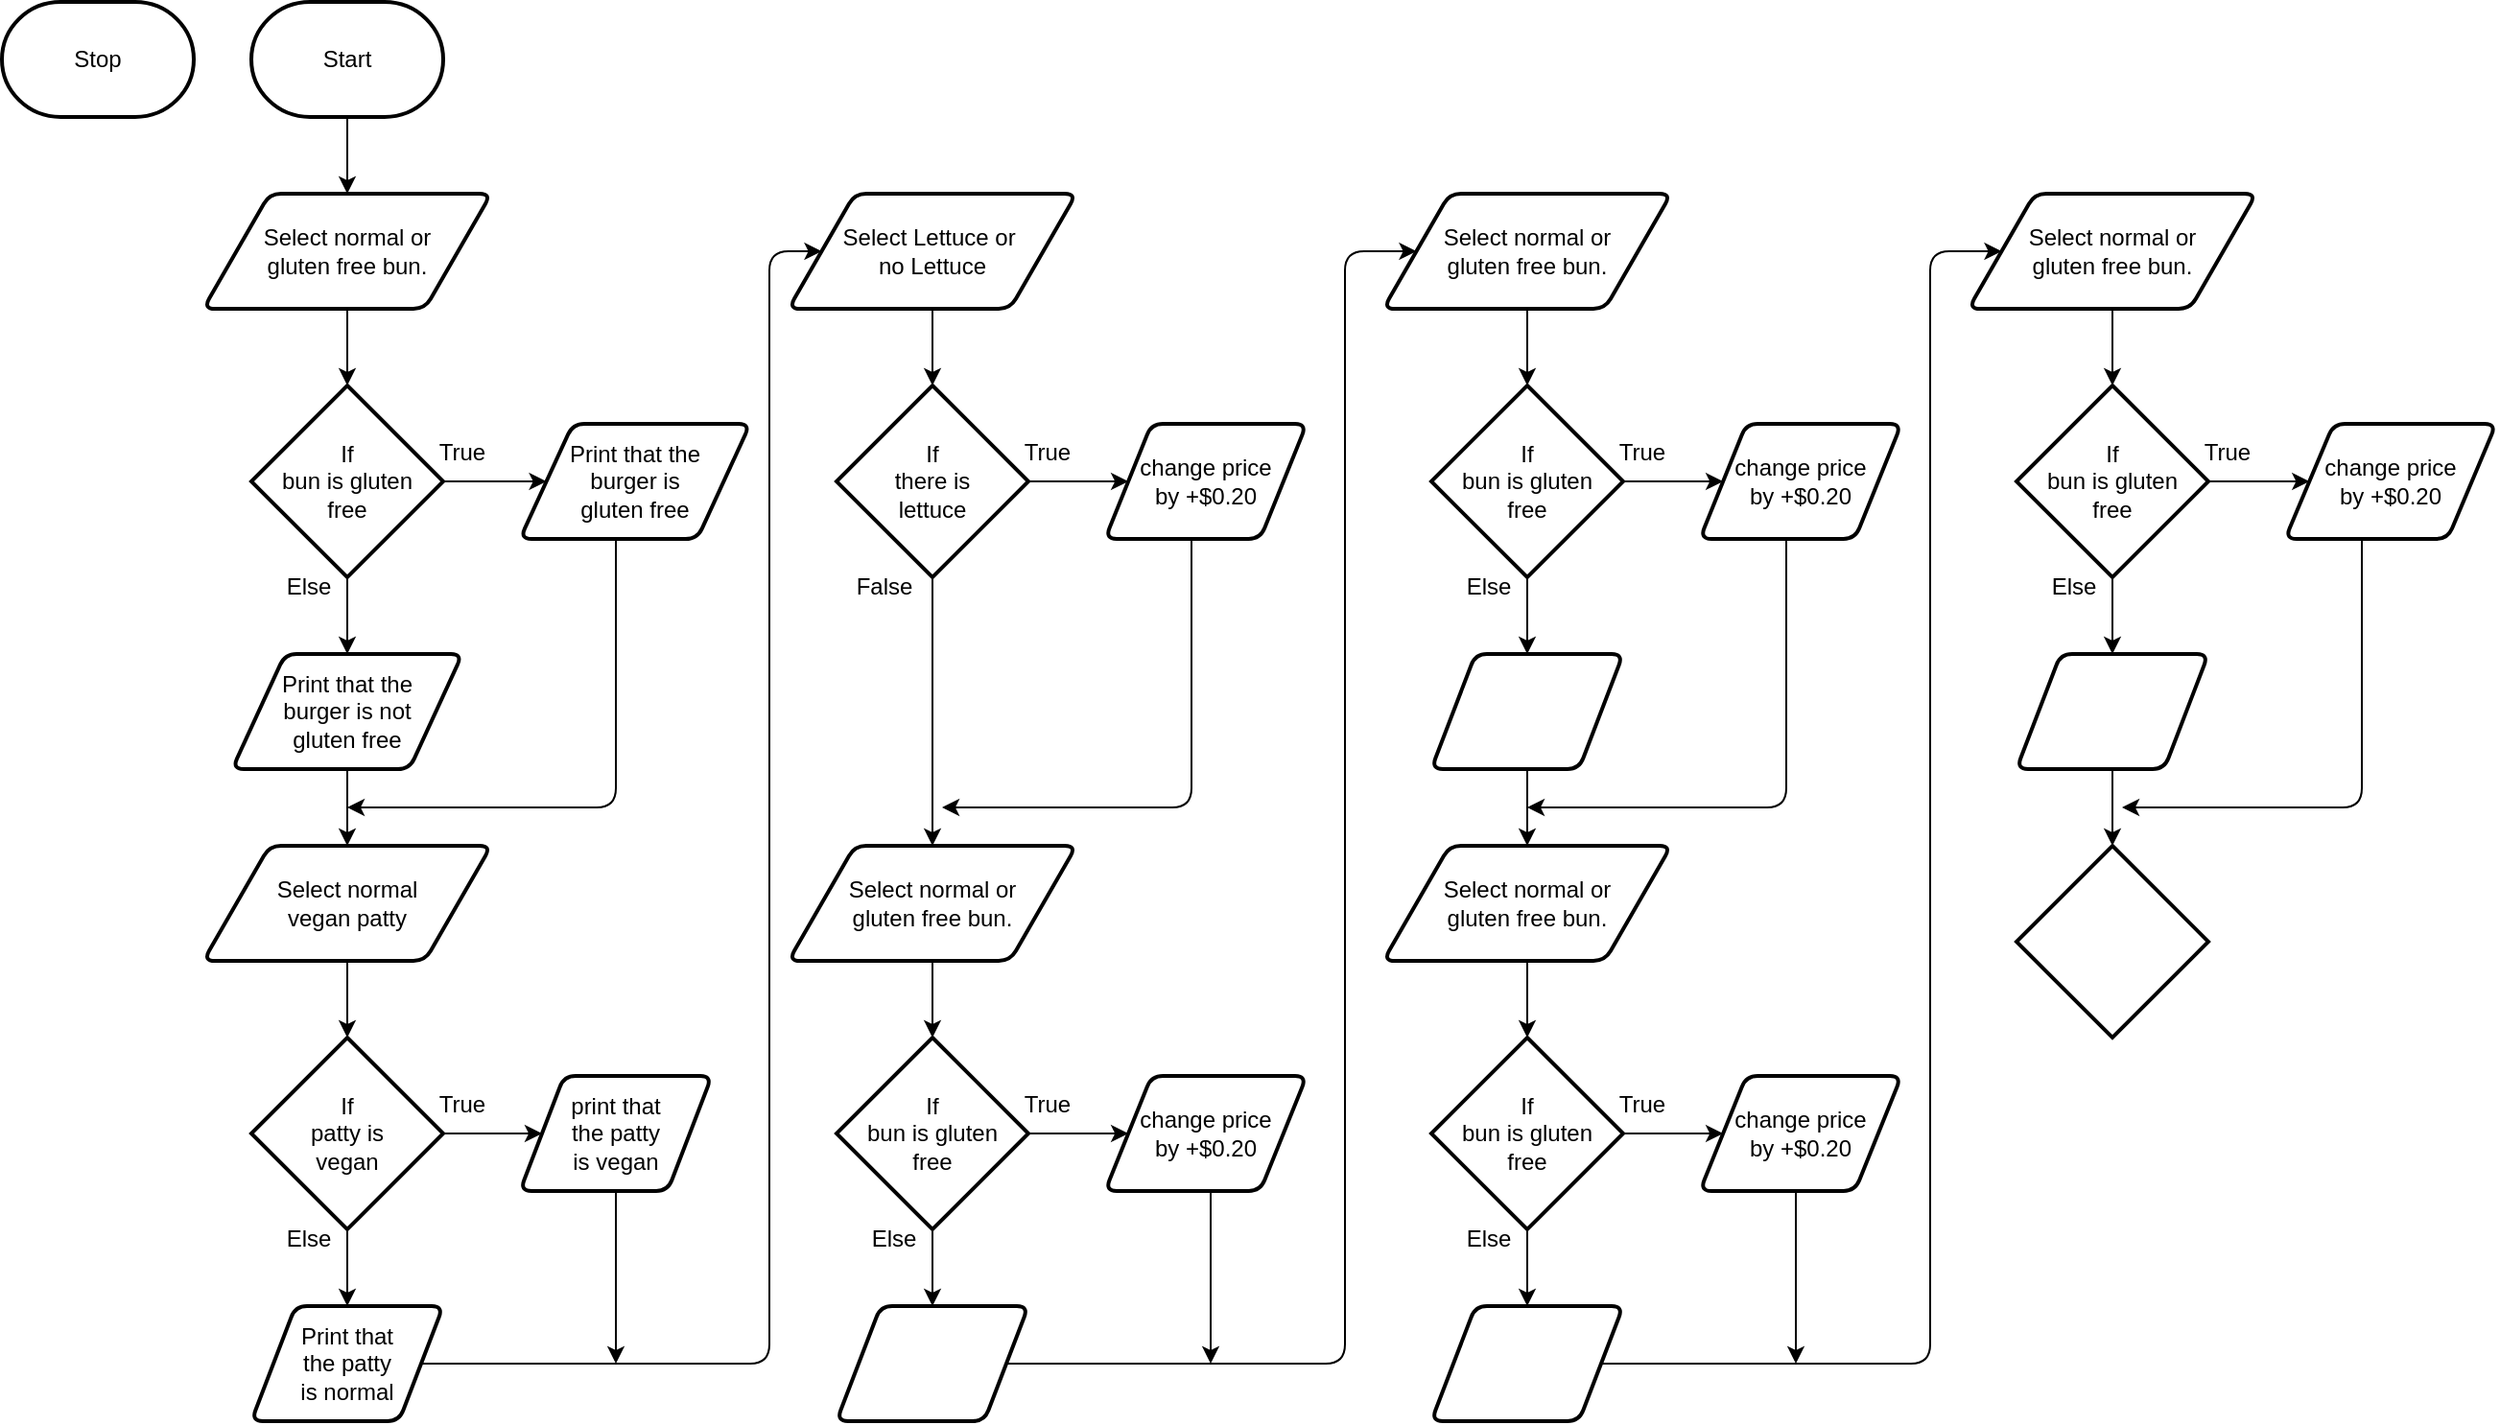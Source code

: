 <mxfile>
    <diagram id="HIP3nbAZw_EuaXWnEj3U" name="Page-1">
        <mxGraphModel dx="1726" dy="666" grid="1" gridSize="10" guides="1" tooltips="1" connect="1" arrows="1" fold="1" page="1" pageScale="1" pageWidth="850" pageHeight="1100" math="0" shadow="0">
            <root>
                <mxCell id="0"/>
                <mxCell id="1" parent="0"/>
                <mxCell id="22" style="edgeStyle=none;html=1;" edge="1" parent="1" source="2" target="8">
                    <mxGeometry relative="1" as="geometry"/>
                </mxCell>
                <mxCell id="2" value="Start" style="strokeWidth=2;html=1;shape=mxgraph.flowchart.terminator;whiteSpace=wrap;" parent="1" vertex="1">
                    <mxGeometry x="210" y="130" width="100" height="60" as="geometry"/>
                </mxCell>
                <mxCell id="3" value="Stop" style="strokeWidth=2;html=1;shape=mxgraph.flowchart.terminator;whiteSpace=wrap;" parent="1" vertex="1">
                    <mxGeometry x="80" y="130" width="100" height="60" as="geometry"/>
                </mxCell>
                <mxCell id="23" style="edgeStyle=none;html=1;" edge="1" parent="1" source="8" target="18">
                    <mxGeometry relative="1" as="geometry"/>
                </mxCell>
                <mxCell id="8" value="Select normal or &lt;br&gt;gluten free bun." style="shape=parallelogram;html=1;strokeWidth=2;perimeter=parallelogramPerimeter;whiteSpace=wrap;rounded=1;arcSize=12;size=0.23;" vertex="1" parent="1">
                    <mxGeometry x="185" y="230" width="150" height="60" as="geometry"/>
                </mxCell>
                <mxCell id="26" style="edgeStyle=none;html=1;" edge="1" parent="1" source="18" target="24">
                    <mxGeometry relative="1" as="geometry"/>
                </mxCell>
                <mxCell id="27" style="edgeStyle=none;html=1;" edge="1" parent="1" source="18" target="25">
                    <mxGeometry relative="1" as="geometry"/>
                </mxCell>
                <mxCell id="18" value="If&lt;br&gt;bun is gluten &lt;br&gt;free" style="strokeWidth=2;html=1;shape=mxgraph.flowchart.decision;whiteSpace=wrap;" vertex="1" parent="1">
                    <mxGeometry x="210" y="330" width="100" height="100" as="geometry"/>
                </mxCell>
                <mxCell id="76" style="edgeStyle=elbowEdgeStyle;html=1;" edge="1" parent="1" source="24">
                    <mxGeometry relative="1" as="geometry">
                        <mxPoint x="260" y="550" as="targetPoint"/>
                        <Array as="points">
                            <mxPoint x="400" y="470"/>
                        </Array>
                    </mxGeometry>
                </mxCell>
                <mxCell id="24" value="Print that the &lt;br&gt;burger is &lt;br&gt;gluten free" style="shape=parallelogram;html=1;strokeWidth=2;perimeter=parallelogramPerimeter;whiteSpace=wrap;rounded=1;arcSize=12;size=0.23;" vertex="1" parent="1">
                    <mxGeometry x="350" y="350" width="120" height="60" as="geometry"/>
                </mxCell>
                <mxCell id="70" style="edgeStyle=orthogonalEdgeStyle;curved=1;html=1;" edge="1" parent="1" source="25" target="40">
                    <mxGeometry relative="1" as="geometry"/>
                </mxCell>
                <mxCell id="25" value="Print that the &lt;br&gt;burger is not &lt;br&gt;gluten free" style="shape=parallelogram;html=1;strokeWidth=2;perimeter=parallelogramPerimeter;whiteSpace=wrap;rounded=1;arcSize=12;size=0.23;" vertex="1" parent="1">
                    <mxGeometry x="200" y="470" width="120" height="60" as="geometry"/>
                </mxCell>
                <mxCell id="28" value="True" style="text;html=1;strokeColor=none;fillColor=none;align=center;verticalAlign=middle;whiteSpace=wrap;rounded=0;" vertex="1" parent="1">
                    <mxGeometry x="290" y="350" width="60" height="30" as="geometry"/>
                </mxCell>
                <mxCell id="29" value="Else" style="text;html=1;strokeColor=none;fillColor=none;align=center;verticalAlign=middle;whiteSpace=wrap;rounded=0;" vertex="1" parent="1">
                    <mxGeometry x="210" y="420" width="60" height="30" as="geometry"/>
                </mxCell>
                <mxCell id="39" style="edgeStyle=none;html=1;" edge="1" parent="1" source="40" target="43">
                    <mxGeometry relative="1" as="geometry"/>
                </mxCell>
                <mxCell id="40" value="Select normal &lt;br&gt;vegan patty" style="shape=parallelogram;html=1;strokeWidth=2;perimeter=parallelogramPerimeter;whiteSpace=wrap;rounded=1;arcSize=12;size=0.23;" vertex="1" parent="1">
                    <mxGeometry x="185" y="570" width="150" height="60" as="geometry"/>
                </mxCell>
                <mxCell id="41" style="edgeStyle=none;html=1;" edge="1" parent="1" source="43" target="44">
                    <mxGeometry relative="1" as="geometry"/>
                </mxCell>
                <mxCell id="42" style="edgeStyle=none;html=1;" edge="1" parent="1" source="43" target="45">
                    <mxGeometry relative="1" as="geometry"/>
                </mxCell>
                <mxCell id="43" value="If&lt;br&gt;patty is &lt;br&gt;vegan" style="strokeWidth=2;html=1;shape=mxgraph.flowchart.decision;whiteSpace=wrap;" vertex="1" parent="1">
                    <mxGeometry x="210" y="670" width="100" height="100" as="geometry"/>
                </mxCell>
                <mxCell id="79" style="edgeStyle=elbowEdgeStyle;html=1;" edge="1" parent="1" source="44">
                    <mxGeometry relative="1" as="geometry">
                        <mxPoint x="400" y="840" as="targetPoint"/>
                    </mxGeometry>
                </mxCell>
                <mxCell id="44" value="print that&lt;br&gt;the patty&lt;br&gt;is vegan" style="shape=parallelogram;html=1;strokeWidth=2;perimeter=parallelogramPerimeter;whiteSpace=wrap;rounded=1;arcSize=12;size=0.23;" vertex="1" parent="1">
                    <mxGeometry x="350" y="690" width="100" height="60" as="geometry"/>
                </mxCell>
                <mxCell id="78" style="edgeStyle=elbowEdgeStyle;html=1;" edge="1" parent="1" source="45" target="49">
                    <mxGeometry relative="1" as="geometry">
                        <Array as="points">
                            <mxPoint x="480" y="550"/>
                        </Array>
                    </mxGeometry>
                </mxCell>
                <mxCell id="45" value="Print that&lt;br&gt;the patty&lt;br&gt;is normal" style="shape=parallelogram;html=1;strokeWidth=2;perimeter=parallelogramPerimeter;whiteSpace=wrap;rounded=1;arcSize=12;size=0.23;" vertex="1" parent="1">
                    <mxGeometry x="210" y="810" width="100" height="60" as="geometry"/>
                </mxCell>
                <mxCell id="46" value="True" style="text;html=1;strokeColor=none;fillColor=none;align=center;verticalAlign=middle;whiteSpace=wrap;rounded=0;" vertex="1" parent="1">
                    <mxGeometry x="290" y="690" width="60" height="30" as="geometry"/>
                </mxCell>
                <mxCell id="47" value="Else" style="text;html=1;strokeColor=none;fillColor=none;align=center;verticalAlign=middle;whiteSpace=wrap;rounded=0;" vertex="1" parent="1">
                    <mxGeometry x="210" y="760" width="60" height="30" as="geometry"/>
                </mxCell>
                <mxCell id="48" style="edgeStyle=none;html=1;" edge="1" parent="1" source="49" target="52">
                    <mxGeometry relative="1" as="geometry"/>
                </mxCell>
                <mxCell id="49" value="Select Lettuce or&amp;nbsp;&lt;br&gt;no Lettuce" style="shape=parallelogram;html=1;strokeWidth=2;perimeter=parallelogramPerimeter;whiteSpace=wrap;rounded=1;arcSize=12;size=0.23;" vertex="1" parent="1">
                    <mxGeometry x="490" y="230" width="150" height="60" as="geometry"/>
                </mxCell>
                <mxCell id="50" style="edgeStyle=none;html=1;" edge="1" parent="1" source="52" target="53">
                    <mxGeometry relative="1" as="geometry"/>
                </mxCell>
                <mxCell id="130" style="edgeStyle=orthogonalEdgeStyle;html=1;" edge="1" parent="1" source="52" target="62">
                    <mxGeometry relative="1" as="geometry"/>
                </mxCell>
                <mxCell id="52" value="If&lt;br&gt;there is &lt;br&gt;lettuce" style="strokeWidth=2;html=1;shape=mxgraph.flowchart.decision;whiteSpace=wrap;" vertex="1" parent="1">
                    <mxGeometry x="515" y="330" width="100" height="100" as="geometry"/>
                </mxCell>
                <mxCell id="81" style="edgeStyle=elbowEdgeStyle;html=1;" edge="1" parent="1" source="53">
                    <mxGeometry relative="1" as="geometry">
                        <mxPoint x="570" y="550" as="targetPoint"/>
                        <Array as="points">
                            <mxPoint x="700" y="470"/>
                        </Array>
                    </mxGeometry>
                </mxCell>
                <mxCell id="53" value="change price&lt;br&gt;by +$0.20" style="shape=parallelogram;html=1;strokeWidth=2;perimeter=parallelogramPerimeter;whiteSpace=wrap;rounded=1;arcSize=12;size=0.23;" vertex="1" parent="1">
                    <mxGeometry x="655" y="350" width="105" height="60" as="geometry"/>
                </mxCell>
                <mxCell id="55" value="True" style="text;html=1;strokeColor=none;fillColor=none;align=center;verticalAlign=middle;whiteSpace=wrap;rounded=0;" vertex="1" parent="1">
                    <mxGeometry x="595" y="350" width="60" height="30" as="geometry"/>
                </mxCell>
                <mxCell id="56" value="False" style="text;html=1;strokeColor=none;fillColor=none;align=center;verticalAlign=middle;whiteSpace=wrap;rounded=0;" vertex="1" parent="1">
                    <mxGeometry x="510" y="420" width="60" height="30" as="geometry"/>
                </mxCell>
                <mxCell id="61" style="edgeStyle=none;html=1;" edge="1" parent="1" source="62" target="65">
                    <mxGeometry relative="1" as="geometry"/>
                </mxCell>
                <mxCell id="62" value="Select normal or &lt;br&gt;gluten free bun." style="shape=parallelogram;html=1;strokeWidth=2;perimeter=parallelogramPerimeter;whiteSpace=wrap;rounded=1;arcSize=12;size=0.23;" vertex="1" parent="1">
                    <mxGeometry x="490" y="570" width="150" height="60" as="geometry"/>
                </mxCell>
                <mxCell id="63" style="edgeStyle=none;html=1;" edge="1" parent="1" source="65" target="66">
                    <mxGeometry relative="1" as="geometry"/>
                </mxCell>
                <mxCell id="64" style="edgeStyle=none;html=1;" edge="1" parent="1" source="65" target="67">
                    <mxGeometry relative="1" as="geometry"/>
                </mxCell>
                <mxCell id="65" value="If&lt;br&gt;bun is gluten &lt;br&gt;free" style="strokeWidth=2;html=1;shape=mxgraph.flowchart.decision;whiteSpace=wrap;" vertex="1" parent="1">
                    <mxGeometry x="515" y="670" width="100" height="100" as="geometry"/>
                </mxCell>
                <mxCell id="126" style="edgeStyle=elbowEdgeStyle;html=1;" edge="1" parent="1" source="66">
                    <mxGeometry relative="1" as="geometry">
                        <mxPoint x="710" y="840" as="targetPoint"/>
                    </mxGeometry>
                </mxCell>
                <mxCell id="66" value="change price&lt;br&gt;by +$0.20" style="shape=parallelogram;html=1;strokeWidth=2;perimeter=parallelogramPerimeter;whiteSpace=wrap;rounded=1;arcSize=12;size=0.23;" vertex="1" parent="1">
                    <mxGeometry x="655" y="690" width="105" height="60" as="geometry"/>
                </mxCell>
                <mxCell id="125" style="edgeStyle=elbowEdgeStyle;html=1;" edge="1" parent="1" source="67" target="84">
                    <mxGeometry relative="1" as="geometry">
                        <Array as="points">
                            <mxPoint x="780" y="540"/>
                        </Array>
                    </mxGeometry>
                </mxCell>
                <mxCell id="67" value="" style="shape=parallelogram;html=1;strokeWidth=2;perimeter=parallelogramPerimeter;whiteSpace=wrap;rounded=1;arcSize=12;size=0.23;" vertex="1" parent="1">
                    <mxGeometry x="515" y="810" width="100" height="60" as="geometry"/>
                </mxCell>
                <mxCell id="68" value="True" style="text;html=1;strokeColor=none;fillColor=none;align=center;verticalAlign=middle;whiteSpace=wrap;rounded=0;" vertex="1" parent="1">
                    <mxGeometry x="595" y="690" width="60" height="30" as="geometry"/>
                </mxCell>
                <mxCell id="69" value="Else" style="text;html=1;strokeColor=none;fillColor=none;align=center;verticalAlign=middle;whiteSpace=wrap;rounded=0;" vertex="1" parent="1">
                    <mxGeometry x="515" y="760" width="60" height="30" as="geometry"/>
                </mxCell>
                <mxCell id="83" style="edgeStyle=none;html=1;" edge="1" parent="1" source="84" target="87">
                    <mxGeometry relative="1" as="geometry"/>
                </mxCell>
                <mxCell id="84" value="Select normal or &lt;br&gt;gluten free bun." style="shape=parallelogram;html=1;strokeWidth=2;perimeter=parallelogramPerimeter;whiteSpace=wrap;rounded=1;arcSize=12;size=0.23;" vertex="1" parent="1">
                    <mxGeometry x="800" y="230" width="150" height="60" as="geometry"/>
                </mxCell>
                <mxCell id="85" style="edgeStyle=none;html=1;" edge="1" parent="1" source="87" target="89">
                    <mxGeometry relative="1" as="geometry"/>
                </mxCell>
                <mxCell id="86" style="edgeStyle=none;html=1;" edge="1" parent="1" source="87" target="91">
                    <mxGeometry relative="1" as="geometry"/>
                </mxCell>
                <mxCell id="87" value="If&lt;br&gt;bun is gluten &lt;br&gt;free" style="strokeWidth=2;html=1;shape=mxgraph.flowchart.decision;whiteSpace=wrap;" vertex="1" parent="1">
                    <mxGeometry x="825" y="330" width="100" height="100" as="geometry"/>
                </mxCell>
                <mxCell id="88" style="edgeStyle=elbowEdgeStyle;html=1;" edge="1" parent="1" source="89">
                    <mxGeometry relative="1" as="geometry">
                        <mxPoint x="875" y="550" as="targetPoint"/>
                        <Array as="points">
                            <mxPoint x="1010" y="470"/>
                        </Array>
                    </mxGeometry>
                </mxCell>
                <mxCell id="89" value="change price&lt;br&gt;by +$0.20" style="shape=parallelogram;html=1;strokeWidth=2;perimeter=parallelogramPerimeter;whiteSpace=wrap;rounded=1;arcSize=12;size=0.23;" vertex="1" parent="1">
                    <mxGeometry x="965" y="350" width="105" height="60" as="geometry"/>
                </mxCell>
                <mxCell id="90" style="edgeStyle=orthogonalEdgeStyle;curved=1;html=1;" edge="1" parent="1" source="91" target="95">
                    <mxGeometry relative="1" as="geometry"/>
                </mxCell>
                <mxCell id="91" value="" style="shape=parallelogram;html=1;strokeWidth=2;perimeter=parallelogramPerimeter;whiteSpace=wrap;rounded=1;arcSize=12;size=0.23;" vertex="1" parent="1">
                    <mxGeometry x="825" y="470" width="100" height="60" as="geometry"/>
                </mxCell>
                <mxCell id="92" value="True" style="text;html=1;strokeColor=none;fillColor=none;align=center;verticalAlign=middle;whiteSpace=wrap;rounded=0;" vertex="1" parent="1">
                    <mxGeometry x="905" y="350" width="60" height="30" as="geometry"/>
                </mxCell>
                <mxCell id="93" value="Else" style="text;html=1;strokeColor=none;fillColor=none;align=center;verticalAlign=middle;whiteSpace=wrap;rounded=0;" vertex="1" parent="1">
                    <mxGeometry x="825" y="420" width="60" height="30" as="geometry"/>
                </mxCell>
                <mxCell id="94" style="edgeStyle=none;html=1;" edge="1" parent="1" source="95" target="98">
                    <mxGeometry relative="1" as="geometry"/>
                </mxCell>
                <mxCell id="95" value="Select normal or &lt;br&gt;gluten free bun." style="shape=parallelogram;html=1;strokeWidth=2;perimeter=parallelogramPerimeter;whiteSpace=wrap;rounded=1;arcSize=12;size=0.23;" vertex="1" parent="1">
                    <mxGeometry x="800" y="570" width="150" height="60" as="geometry"/>
                </mxCell>
                <mxCell id="96" style="edgeStyle=none;html=1;" edge="1" parent="1" source="98" target="100">
                    <mxGeometry relative="1" as="geometry"/>
                </mxCell>
                <mxCell id="97" style="edgeStyle=none;html=1;" edge="1" parent="1" source="98" target="102">
                    <mxGeometry relative="1" as="geometry"/>
                </mxCell>
                <mxCell id="98" value="If&lt;br&gt;bun is gluten &lt;br&gt;free" style="strokeWidth=2;html=1;shape=mxgraph.flowchart.decision;whiteSpace=wrap;" vertex="1" parent="1">
                    <mxGeometry x="825" y="670" width="100" height="100" as="geometry"/>
                </mxCell>
                <mxCell id="99" style="edgeStyle=elbowEdgeStyle;html=1;" edge="1" parent="1" source="100">
                    <mxGeometry relative="1" as="geometry">
                        <mxPoint x="1015" y="840" as="targetPoint"/>
                    </mxGeometry>
                </mxCell>
                <mxCell id="100" value="change price&lt;br&gt;by +$0.20" style="shape=parallelogram;html=1;strokeWidth=2;perimeter=parallelogramPerimeter;whiteSpace=wrap;rounded=1;arcSize=12;size=0.23;" vertex="1" parent="1">
                    <mxGeometry x="965" y="690" width="105" height="60" as="geometry"/>
                </mxCell>
                <mxCell id="101" style="edgeStyle=elbowEdgeStyle;html=1;" edge="1" parent="1" source="102" target="106">
                    <mxGeometry relative="1" as="geometry">
                        <Array as="points">
                            <mxPoint x="1085" y="540"/>
                        </Array>
                    </mxGeometry>
                </mxCell>
                <mxCell id="102" value="" style="shape=parallelogram;html=1;strokeWidth=2;perimeter=parallelogramPerimeter;whiteSpace=wrap;rounded=1;arcSize=12;size=0.23;" vertex="1" parent="1">
                    <mxGeometry x="825" y="810" width="100" height="60" as="geometry"/>
                </mxCell>
                <mxCell id="103" value="True" style="text;html=1;strokeColor=none;fillColor=none;align=center;verticalAlign=middle;whiteSpace=wrap;rounded=0;" vertex="1" parent="1">
                    <mxGeometry x="905" y="690" width="60" height="30" as="geometry"/>
                </mxCell>
                <mxCell id="104" value="Else" style="text;html=1;strokeColor=none;fillColor=none;align=center;verticalAlign=middle;whiteSpace=wrap;rounded=0;" vertex="1" parent="1">
                    <mxGeometry x="825" y="760" width="60" height="30" as="geometry"/>
                </mxCell>
                <mxCell id="105" style="edgeStyle=none;html=1;" edge="1" parent="1" source="106" target="109">
                    <mxGeometry relative="1" as="geometry"/>
                </mxCell>
                <mxCell id="106" value="Select normal or &lt;br&gt;gluten free bun." style="shape=parallelogram;html=1;strokeWidth=2;perimeter=parallelogramPerimeter;whiteSpace=wrap;rounded=1;arcSize=12;size=0.23;" vertex="1" parent="1">
                    <mxGeometry x="1105" y="230" width="150" height="60" as="geometry"/>
                </mxCell>
                <mxCell id="107" style="edgeStyle=none;html=1;" edge="1" parent="1" source="109" target="111">
                    <mxGeometry relative="1" as="geometry"/>
                </mxCell>
                <mxCell id="108" style="edgeStyle=none;html=1;" edge="1" parent="1" source="109" target="113">
                    <mxGeometry relative="1" as="geometry"/>
                </mxCell>
                <mxCell id="109" value="If&lt;br&gt;bun is gluten &lt;br&gt;free" style="strokeWidth=2;html=1;shape=mxgraph.flowchart.decision;whiteSpace=wrap;" vertex="1" parent="1">
                    <mxGeometry x="1130" y="330" width="100" height="100" as="geometry"/>
                </mxCell>
                <mxCell id="110" style="edgeStyle=elbowEdgeStyle;html=1;" edge="1" parent="1" source="111">
                    <mxGeometry relative="1" as="geometry">
                        <mxPoint x="1185" y="550" as="targetPoint"/>
                        <Array as="points">
                            <mxPoint x="1310" y="460"/>
                        </Array>
                    </mxGeometry>
                </mxCell>
                <mxCell id="111" value="change price&lt;br&gt;by +$0.20" style="shape=parallelogram;html=1;strokeWidth=2;perimeter=parallelogramPerimeter;whiteSpace=wrap;rounded=1;arcSize=12;size=0.23;" vertex="1" parent="1">
                    <mxGeometry x="1270" y="350" width="110" height="60" as="geometry"/>
                </mxCell>
                <mxCell id="129" style="edgeStyle=elbowEdgeStyle;html=1;" edge="1" parent="1" source="113" target="128">
                    <mxGeometry relative="1" as="geometry"/>
                </mxCell>
                <mxCell id="113" value="" style="shape=parallelogram;html=1;strokeWidth=2;perimeter=parallelogramPerimeter;whiteSpace=wrap;rounded=1;arcSize=12;size=0.23;" vertex="1" parent="1">
                    <mxGeometry x="1130" y="470" width="100" height="60" as="geometry"/>
                </mxCell>
                <mxCell id="114" value="True" style="text;html=1;strokeColor=none;fillColor=none;align=center;verticalAlign=middle;whiteSpace=wrap;rounded=0;" vertex="1" parent="1">
                    <mxGeometry x="1210" y="350" width="60" height="30" as="geometry"/>
                </mxCell>
                <mxCell id="115" value="Else" style="text;html=1;strokeColor=none;fillColor=none;align=center;verticalAlign=middle;whiteSpace=wrap;rounded=0;" vertex="1" parent="1">
                    <mxGeometry x="1130" y="420" width="60" height="30" as="geometry"/>
                </mxCell>
                <mxCell id="128" value="" style="strokeWidth=2;html=1;shape=mxgraph.flowchart.decision;whiteSpace=wrap;" vertex="1" parent="1">
                    <mxGeometry x="1130" y="570" width="100" height="100" as="geometry"/>
                </mxCell>
            </root>
        </mxGraphModel>
    </diagram>
</mxfile>